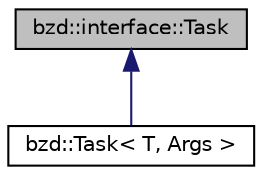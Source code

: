 digraph "bzd::interface::Task"
{
  edge [fontname="Helvetica",fontsize="10",labelfontname="Helvetica",labelfontsize="10"];
  node [fontname="Helvetica",fontsize="10",shape=record];
  Node0 [label="bzd::interface::Task",height=0.2,width=0.4,color="black", fillcolor="grey75", style="filled", fontcolor="black"];
  Node0 -> Node1 [dir="back",color="midnightblue",fontsize="10",style="solid"];
  Node1 [label="bzd::Task\< T, Args \>",height=0.2,width=0.4,color="black", fillcolor="white", style="filled",URL="$classbzd_1_1Task.html"];
}
